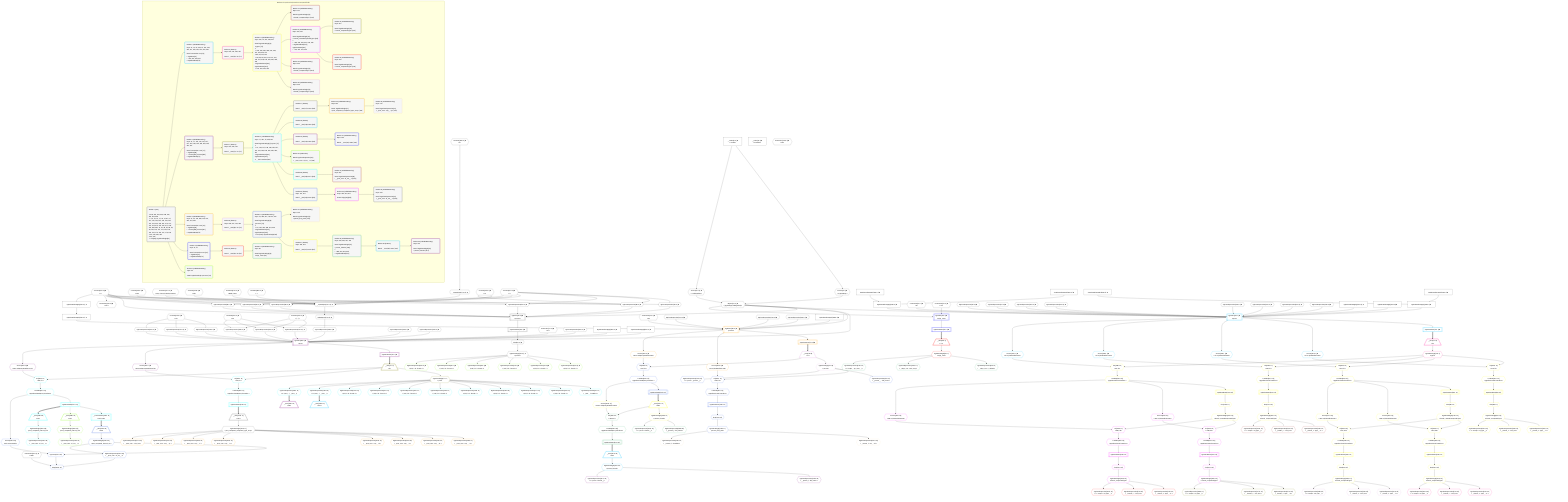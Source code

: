 %%{init: {'themeVariables': { 'fontSize': '12px'}}}%%
graph TD
    classDef path fill:#eee,stroke:#000,color:#000
    classDef plan fill:#fff,stroke-width:1px,color:#000
    classDef itemplan fill:#fff,stroke-width:2px,color:#000
    classDef unbatchedplan fill:#dff,stroke-width:1px,color:#000
    classDef sideeffectplan fill:#fcc,stroke-width:2px,color:#000
    classDef bucket fill:#f6f6f6,color:#000,stroke-width:2px,text-align:left

    subgraph "Buckets for queries/v4/procedure-computed-fields"
    Bucket0("Bucket 0 (root)<br /><br />1: 318, 322, 326, 334, 338, 342, 350, 354, 358<br />ᐳ: 6, 9, 10, 12, 17, 22, 27, 87, 97, 111, 123, 124, 132, 142, 190, 191, 201, 212, 222, 230, 301, 370, 371, 372, 373, 374, 375, 376, 377, 378, 379, 380, 381, 11, 42, 48, 53, 58, 63, 68, 102, 116, 137, 147, 151, 156, 160, 165, 173, 302, 167, 176, 182<br />2: 30, 330, 346, 362<br />3: 33, 366<br />ᐳ: First[32], PgSelectSingle[34]"):::bucket
    Bucket1("Bucket 1 (nullableBoundary)<br />Deps: 11, 12, 87, 318, 97, 201, 222, 330, 111, 334, 132, 212, 230, 346<br /><br />ROOT Connectionᐸ8ᐳ[12]<br />1: PgSelect[37]<br />ᐳ: 319, 331, 335, 347<br />2: PgSelectRows[70]"):::bucket
    Bucket2("Bucket 2 (nullableBoundary)<br />Deps: 11, 17, 102, 116, 137, 147, 151, 156, 160, 165, 182, 350, 190, 354, 191<br /><br />ROOT Connectionᐸ15ᐳ[17]<br />1: PgSelect[38]<br />ᐳ: Access[351], Access[355]<br />2: PgSelectRows[71]"):::bucket
    Bucket3("Bucket 3 (nullableBoundary)<br />Deps: 11, 22, 142, 358, 123, 301, 366, 124, 302<br /><br />ROOT Connectionᐸ20ᐳ[22]<br />1: PgSelect[39]<br />ᐳ: Access[359], Access[367]<br />2: PgSelectRows[72]"):::bucket
    Bucket4("Bucket 4 (nullableBoundary)<br />Deps: 11, 27<br /><br />ROOT Connectionᐸ25ᐳ[27]<br />1: PgSelect[40]<br />2: PgSelectRows[73]"):::bucket
    Bucket5("Bucket 5 (nullableBoundary)<br />Deps: 34<br /><br />ROOT PgSelectSingleᐸpersonᐳ[34]"):::bucket
    Bucket6("Bucket 6 (listItem)<br />Deps: 319, 331, 335, 347<br /><br />ROOT __Item{6}ᐸ70ᐳ[74]"):::bucket
    Bucket7("Bucket 7 (listItem)<br />Deps: 351, 355, 191<br /><br />ROOT __Item{7}ᐸ71ᐳ[76]"):::bucket
    Bucket8("Bucket 8 (listItem)<br />Deps: 359, 367, 124, 302<br /><br />ROOT __Item{8}ᐸ72ᐳ[78]"):::bucket
    Bucket9("Bucket 9 (listItem)<br /><br />ROOT __Item{9}ᐸ73ᐳ[80]"):::bucket
    Bucket10("Bucket 10 (nullableBoundary)<br />Deps: 319, 75, 331, 335, 347<br /><br />ROOT PgSelectSingle{6}ᐸtypesᐳ[75]<br />1: <br />ᐳ: 320, 332, 336, 348, 321, 333, 337, 349, 323, 327<br />2: 89, 99, 113, 134<br />ᐳ: 88, 90, 98, 100, 112, 114, 133, 135, 197, 218, 242, 324, 325, 328, 329<br />3: PgSelectRows[203], PgSelectRows[224]<br />ᐳ: 202, 204, 223, 225"):::bucket
    Bucket11("Bucket 11 (nullableBoundary)<br />Deps: 77, 351, 76, 355, 191<br /><br />ROOT PgSelectSingle{7}ᐸpostᐳ[77]<br />1: <br />ᐳ: 91, 103, 117, 138, 148, 152, 157, 161, 166, 184, 186, 352, 356, 353, 357<br />2: PgSelectRows[192], PgSelectRows[237]<br />3: __ListTransform[236]"):::bucket
    Bucket12("Bucket 12 (nullableBoundary)<br />Deps: 79, 359, 367, 78, 124, 302<br /><br />ROOT PgSelectSingle{8}ᐸpersonᐳ[79]<br />1: <br />ᐳ: 92, 105, 360, 368, 361, 369<br />2: PgSelectRows[144], PgSelectRows[245]<br />ᐳ: First[143], PgSelectSingle[145]"):::bucket
    Bucket13("Bucket 13 (nullableBoundary)<br />Deps: 81<br /><br />ROOT PgSelectSingle{9}ᐸedge_caseᐳ[81]"):::bucket
    Bucket14("Bucket 14 (nullableBoundary)<br />Deps: 114<br /><br />ROOT PgSelectSingle{10}ᐸfrmcdc_compoundTypeᐳ[114]"):::bucket
    Bucket15("Bucket 15 (nullableBoundary)<br />Deps: 349, 135<br /><br />ROOT PgSelectSingle{10}ᐸfrmcdc_nestedCompoundTypeᐳ[135]<br />1: <br />ᐳ: 339, 343, 340, 341, 344, 345<br />2: PgSelectRows[214], PgSelectRows[232]<br />ᐳ: 213, 215, 231, 233"):::bucket
    Bucket16("Bucket 16 (nullableBoundary)<br />Deps: 145<br /><br />ROOT PgSelectSingle{12}ᐸperson_first_postᐳ[145]"):::bucket
    Bucket17("Bucket 17 (listItem)<br /><br />ROOT __Item{17}ᐸ192ᐳ[193]"):::bucket
    Bucket18("Bucket 18 (listItem)<br /><br />ROOT __Item{18}ᐸ184ᐳ[195]"):::bucket
    Bucket19("Bucket 19 (listItem)<br /><br />ROOT __Item{19}ᐸ186ᐳ[196]"):::bucket
    Bucket20("Bucket 20 (nullableBoundary)<br />Deps: 194<br /><br />ROOT PgSelectSingle{17}ᐸpost_computed_compound_type_arrayᐳ[194]"):::bucket
    Bucket21("Bucket 21 (nullableBoundary)<br />Deps: 196<br /><br />ROOT __Item{19}ᐸ186ᐳ[196]"):::bucket
    Bucket22("Bucket 22 (subroutine)<br /><br />ROOT PgClassExpression{22}ᐸ__post_com...al_set__.vᐳ[240]"):::bucket
    Bucket23("Bucket 23 (nullableBoundary)<br />Deps: 204<br /><br />ROOT PgSelectSingle{10}ᐸfrmcdc_compoundTypeᐳ[204]"):::bucket
    Bucket24("Bucket 24 (nullableBoundary)<br />Deps: 215<br /><br />ROOT PgSelectSingle{15}ᐸfrmcdc_compoundTypeᐳ[215]"):::bucket
    Bucket25("Bucket 25 (nullableBoundary)<br />Deps: 225<br /><br />ROOT PgSelectSingle{10}ᐸfrmcdc_compoundTypeᐳ[225]"):::bucket
    Bucket26("Bucket 26 (nullableBoundary)<br />Deps: 233<br /><br />ROOT PgSelectSingle{15}ᐸfrmcdc_compoundTypeᐳ[233]"):::bucket
    Bucket27("Bucket 27 (listItem)<br />Deps: 369, 302<br /><br />ROOT __Item{27}ᐸ245ᐳ[247]"):::bucket
    Bucket28("Bucket 28 (listItem)<br /><br />ROOT __Item{28}ᐸ237ᐳ[249]"):::bucket
    Bucket29("Bucket 29 (listItem)<br />Deps: 191, 357<br /><br />ROOT __Item{29}ᐸ236ᐳ[252]"):::bucket
    Bucket30("Bucket 30 (nullableBoundary)<br />Deps: 248, 363, 247, 302<br /><br />ROOT PgSelectSingle{27}ᐸperson_friendsᐳ[248]<br />1: <br />ᐳ: 288, 292, 364, 365<br />2: PgSelectRows[312]"):::bucket
    Bucket31("Bucket 31 (nullableBoundary)<br />Deps: 251<br /><br />ROOT PgClassExpression{28}ᐸ__post_com...al_set__.vᐳ[251]"):::bucket
    Bucket32("Bucket 32 (nullableBoundary)<br />Deps: 255, 254, 257<br /><br />ROOT Edge{29}[255]"):::bucket
    Bucket33("Bucket 33 (nullableBoundary)<br />Deps: 270<br /><br />ROOT PgClassExpression{20}ᐸ__post_com...rray__.”g”ᐳ[270]"):::bucket
    Bucket34("Bucket 34 (nullableBoundary)<br />Deps: 254<br /><br />ROOT PgClassExpression{29}ᐸ__post_com...al_set__.vᐳ[254]"):::bucket
    Bucket35("Bucket 35 (listItem)<br /><br />ROOT __Item{35}ᐸ312ᐳ[313]"):::bucket
    Bucket36("Bucket 36 (nullableBoundary)<br />Deps: 314<br /><br />ROOT PgSelectSingle{35}ᐸperson_friendsᐳ[314]"):::bucket
    end
    Bucket0 --> Bucket1 & Bucket2 & Bucket3 & Bucket4 & Bucket5
    Bucket1 --> Bucket6
    Bucket2 --> Bucket7
    Bucket3 --> Bucket8
    Bucket4 --> Bucket9
    Bucket6 --> Bucket10
    Bucket7 --> Bucket11
    Bucket8 --> Bucket12
    Bucket9 --> Bucket13
    Bucket10 --> Bucket14 & Bucket15 & Bucket23 & Bucket25
    Bucket11 --> Bucket17 & Bucket18 & Bucket19 & Bucket22 & Bucket28 & Bucket29
    Bucket12 --> Bucket16 & Bucket27
    Bucket15 --> Bucket24 & Bucket26
    Bucket17 --> Bucket20
    Bucket19 --> Bucket21
    Bucket20 --> Bucket33
    Bucket27 --> Bucket30
    Bucket28 --> Bucket31
    Bucket29 --> Bucket32
    Bucket30 --> Bucket35
    Bucket32 --> Bucket34
    Bucket35 --> Bucket36

    %% plan dependencies
    PgSelect30[["PgSelect[30∈0] ➊<br />ᐸpersonᐳ"]]:::plan
    Object11{{"Object[11∈0] ➊<br />ᐸ{pgSettings,withPgClient}ᐳ"}}:::plan
    Constant370{{"Constant[370∈0] ➊<br />ᐸ1ᐳ"}}:::plan
    PgFromExpression42{{"PgFromExpression[42∈0] ➊"}}:::plan
    PgFromExpression48{{"PgFromExpression[48∈0] ➊"}}:::plan
    PgFromExpression53{{"PgFromExpression[53∈0] ➊"}}:::plan
    PgFromExpression58{{"PgFromExpression[58∈0] ➊"}}:::plan
    PgFromExpression63{{"PgFromExpression[63∈0] ➊"}}:::plan
    PgFromExpression68{{"PgFromExpression[68∈0] ➊"}}:::plan
    Object11 & Constant370 & PgFromExpression42 & PgFromExpression48 & PgFromExpression53 & PgFromExpression58 & PgFromExpression63 & PgFromExpression68 --> PgSelect30
    __InputObject167{{"__InputObject[167∈0] ➊"}}:::plan
    Constant376{{"Constant[376∈0] ➊<br />ᐸ419ᐳ"}}:::plan
    Constant377{{"Constant[377∈0] ➊<br />ᐸ'easy cheesy baked potatoes'ᐳ"}}:::plan
    Constant378{{"Constant[378∈0] ➊<br />ᐸ'red'ᐳ"}}:::plan
    Constant379{{"Constant[379∈0] ➊<br />ᐸ'BAR_FOO'ᐳ"}}:::plan
    Constant380{{"Constant[380∈0] ➊<br />ᐸ''ᐳ"}}:::plan
    __InputObject173{{"__InputObject[173∈0] ➊"}}:::plan
    Constant372{{"Constant[372∈0] ➊<br />ᐸ8ᐳ"}}:::plan
    Constant376 & Constant377 & Constant378 & Constant379 & Constant380 & __InputObject173 & Constant372 --> __InputObject167
    Constant371{{"Constant[371∈0] ➊<br />ᐸ7ᐳ"}}:::plan
    Constant370 & Constant371 --> PgFromExpression42
    Constant370 & Constant372 & Constant371 --> PgFromExpression48
    Constant370 & Constant371 --> PgFromExpression53
    Constant370 & Constant371 --> PgFromExpression58
    Constant370 & Constant371 --> PgFromExpression63
    Constant370 & Constant371 --> PgFromExpression68
    Access9{{"Access[9∈0] ➊<br />ᐸ2.pgSettingsᐳ"}}:::plan
    Access10{{"Access[10∈0] ➊<br />ᐸ2.withPgClientᐳ"}}:::plan
    Access9 & Access10 --> Object11
    PgFromExpression116{{"PgFromExpression[116∈0] ➊"}}:::plan
    Constant373{{"Constant[373∈0] ➊<br />ᐸ15ᐳ"}}:::plan
    Constant373 --> PgFromExpression116
    PgFromExpression137{{"PgFromExpression[137∈0] ➊"}}:::plan
    Constant374{{"Constant[374∈0] ➊<br />ᐸ20ᐳ"}}:::plan
    Constant375{{"Constant[375∈0] ➊<br />ᐸ'[...]'ᐳ"}}:::plan
    Constant374 & Constant375 --> PgFromExpression137
    PgFromExpression151{{"PgFromExpression[151∈0] ➊"}}:::plan
    Constant373 --> PgFromExpression151
    PgFromExpression156{{"PgFromExpression[156∈0] ➊"}}:::plan
    Constant374 & Constant375 --> PgFromExpression156
    PgFromExpression160{{"PgFromExpression[160∈0] ➊"}}:::plan
    Constant373 --> PgFromExpression160
    PgFromExpression165{{"PgFromExpression[165∈0] ➊"}}:::plan
    Constant374 & Constant375 --> PgFromExpression165
    Constant381{{"Constant[381∈0] ➊<br />ᐸ5ᐳ"}}:::plan
    Constant381 --> __InputObject173
    PgSelectInlineApply330["PgSelectInlineApply[330∈0] ➊"]:::plan
    PgSelectInlineApply322["PgSelectInlineApply[322∈0] ➊"]:::plan
    PgSelectInlineApply326["PgSelectInlineApply[326∈0] ➊"]:::plan
    PgSelectInlineApply322 & PgSelectInlineApply326 --> PgSelectInlineApply330
    PgSelectInlineApply346["PgSelectInlineApply[346∈0] ➊"]:::plan
    PgSelectInlineApply338["PgSelectInlineApply[338∈0] ➊"]:::plan
    PgSelectInlineApply342["PgSelectInlineApply[342∈0] ➊"]:::plan
    PgSelectInlineApply338 & PgSelectInlineApply342 --> PgSelectInlineApply346
    __Value2["__Value[2∈0] ➊<br />ᐸcontextᐳ"]:::plan
    __Value2 --> Access9
    __Value2 --> Access10
    First32{{"First[32∈0] ➊"}}:::plan
    PgSelectRows33[["PgSelectRows[33∈0] ➊"]]:::plan
    PgSelectRows33 --> First32
    PgSelect30 --> PgSelectRows33
    PgSelectSingle34{{"PgSelectSingle[34∈0] ➊<br />ᐸpersonᐳ"}}:::plan
    First32 --> PgSelectSingle34
    PgFromExpression102{{"PgFromExpression[102∈0] ➊"}}:::plan
    PgFromExpression147{{"PgFromExpression[147∈0] ➊"}}:::plan
    BakedInput176{{"BakedInput[176∈0] ➊"}}:::plan
    __InputObject167 --> BakedInput176
    PgFromExpression182{{"PgFromExpression[182∈0] ➊"}}:::plan
    BakedInput176 --> PgFromExpression182
    Connection302{{"Connection[302∈0] ➊<br />ᐸ297ᐳ"}}:::plan
    Constant370 --> Connection302
    PgSelectInlineApply362["PgSelectInlineApply[362∈0] ➊"]:::plan
    Constant370 --> PgSelectInlineApply362
    PgSelectInlineApply366["PgSelectInlineApply[366∈0] ➊"]:::plan
    PgSelectInlineApply362 --> PgSelectInlineApply366
    __Value4["__Value[4∈0] ➊<br />ᐸrootValueᐳ"]:::plan
    Connection12{{"Connection[12∈0] ➊<br />ᐸ8ᐳ"}}:::plan
    Connection17{{"Connection[17∈0] ➊<br />ᐸ15ᐳ"}}:::plan
    Connection22{{"Connection[22∈0] ➊<br />ᐸ20ᐳ"}}:::plan
    Connection27{{"Connection[27∈0] ➊<br />ᐸ25ᐳ"}}:::plan
    PgFromExpression87{{"PgFromExpression[87∈0] ➊"}}:::plan
    PgFromExpression97{{"PgFromExpression[97∈0] ➊"}}:::plan
    PgFromExpression111{{"PgFromExpression[111∈0] ➊"}}:::plan
    PgFromExpression123{{"PgFromExpression[123∈0] ➊"}}:::plan
    Connection124{{"Connection[124∈0] ➊<br />ᐸ119ᐳ"}}:::plan
    PgFromExpression132{{"PgFromExpression[132∈0] ➊"}}:::plan
    PgFromExpression142{{"PgFromExpression[142∈0] ➊"}}:::plan
    PgFromExpression190{{"PgFromExpression[190∈0] ➊"}}:::plan
    Connection191{{"Connection[191∈0] ➊<br />ᐸ188ᐳ"}}:::plan
    PgFromExpression201{{"PgFromExpression[201∈0] ➊"}}:::plan
    PgFromExpression212{{"PgFromExpression[212∈0] ➊"}}:::plan
    PgFromExpression222{{"PgFromExpression[222∈0] ➊"}}:::plan
    PgFromExpression230{{"PgFromExpression[230∈0] ➊"}}:::plan
    PgFromExpression301{{"PgFromExpression[301∈0] ➊"}}:::plan
    PgSelectInlineApply318["PgSelectInlineApply[318∈0] ➊"]:::plan
    PgSelectInlineApply334["PgSelectInlineApply[334∈0] ➊"]:::plan
    PgSelectInlineApply350["PgSelectInlineApply[350∈0] ➊"]:::plan
    PgSelectInlineApply354["PgSelectInlineApply[354∈0] ➊"]:::plan
    PgSelectInlineApply358["PgSelectInlineApply[358∈0] ➊"]:::plan
    PgSelect37[["PgSelect[37∈1] ➊<br />ᐸtypesᐳ"]]:::plan
    Object11 & Connection12 & PgFromExpression87 & PgSelectInlineApply318 & PgFromExpression97 & PgFromExpression201 & PgFromExpression222 & PgSelectInlineApply330 & PgFromExpression111 & PgSelectInlineApply334 & PgFromExpression132 & PgFromExpression212 & PgFromExpression230 & PgSelectInlineApply346 --> PgSelect37
    PgSelectRows70[["PgSelectRows[70∈1] ➊"]]:::plan
    PgSelect37 --> PgSelectRows70
    Access319{{"Access[319∈1] ➊<br />ᐸ37.m.joinDetailsFor83ᐳ"}}:::plan
    PgSelect37 --> Access319
    Access331{{"Access[331∈1] ➊<br />ᐸ37.m.joinDetailsFor95ᐳ"}}:::plan
    PgSelect37 --> Access331
    Access335{{"Access[335∈1] ➊<br />ᐸ37.m.joinDetailsFor109ᐳ"}}:::plan
    PgSelect37 --> Access335
    Access347{{"Access[347∈1] ➊<br />ᐸ37.m.joinDetailsFor130ᐳ"}}:::plan
    PgSelect37 --> Access347
    PgSelect38[["PgSelect[38∈2] ➊<br />ᐸpostᐳ"]]:::plan
    Object11 & Connection17 & PgFromExpression102 & PgFromExpression116 & PgFromExpression137 & PgFromExpression147 & PgFromExpression151 & PgFromExpression156 & PgFromExpression160 & PgFromExpression165 & PgFromExpression182 & PgSelectInlineApply350 & PgFromExpression190 & PgSelectInlineApply354 --> PgSelect38
    PgSelectRows71[["PgSelectRows[71∈2] ➊"]]:::plan
    PgSelect38 --> PgSelectRows71
    Access351{{"Access[351∈2] ➊<br />ᐸ38.m.subqueryDetailsFor178ᐳ"}}:::plan
    PgSelect38 --> Access351
    Access355{{"Access[355∈2] ➊<br />ᐸ38.m.subqueryDetailsFor217ᐳ"}}:::plan
    PgSelect38 --> Access355
    PgSelect39[["PgSelect[39∈3] ➊<br />ᐸpersonᐳ"]]:::plan
    Object11 & Connection22 & PgFromExpression142 & PgSelectInlineApply358 & PgFromExpression123 & PgFromExpression301 & PgSelectInlineApply366 --> PgSelect39
    PgSelectRows72[["PgSelectRows[72∈3] ➊"]]:::plan
    PgSelect39 --> PgSelectRows72
    Access359{{"Access[359∈3] ➊<br />ᐸ39.m.joinDetailsFor140ᐳ"}}:::plan
    PgSelect39 --> Access359
    Access367{{"Access[367∈3] ➊<br />ᐸ39.m.subqueryDetailsFor206ᐳ"}}:::plan
    PgSelect39 --> Access367
    PgSelect40[["PgSelect[40∈4] ➊<br />ᐸedge_caseᐳ"]]:::plan
    Object11 & Connection27 --> PgSelect40
    PgSelectRows73[["PgSelectRows[73∈4] ➊"]]:::plan
    PgSelect40 --> PgSelectRows73
    PgClassExpression43{{"PgClassExpression[43∈5] ➊<br />ᐸ(1/0) /* E...ferred! */ᐳ"}}:::plan
    PgSelectSingle34 --> PgClassExpression43
    PgClassExpression49{{"PgClassExpression[49∈5] ➊<br />ᐸ(1/0) /* E...ferred! */ᐳ"}}:::plan
    PgSelectSingle34 --> PgClassExpression49
    PgClassExpression54{{"PgClassExpression[54∈5] ➊<br />ᐸ(1/0) /* E...ferred! */ᐳ"}}:::plan
    PgSelectSingle34 --> PgClassExpression54
    PgClassExpression59{{"PgClassExpression[59∈5] ➊<br />ᐸ(1/0) /* E...ferred! */ᐳ"}}:::plan
    PgSelectSingle34 --> PgClassExpression59
    PgClassExpression64{{"PgClassExpression[64∈5] ➊<br />ᐸ(1/0) /* E...ferred! */ᐳ"}}:::plan
    PgSelectSingle34 --> PgClassExpression64
    PgClassExpression69{{"PgClassExpression[69∈5] ➊<br />ᐸ(1/0) /* E...ferred! */ᐳ"}}:::plan
    PgSelectSingle34 --> PgClassExpression69
    __Item74[/"__Item[74∈6]<br />ᐸ70ᐳ"\]:::itemplan
    PgSelectRows70 ==> __Item74
    PgSelectSingle75{{"PgSelectSingle[75∈6]<br />ᐸtypesᐳ"}}:::plan
    __Item74 --> PgSelectSingle75
    __Item76[/"__Item[76∈7]<br />ᐸ71ᐳ"\]:::itemplan
    PgSelectRows71 ==> __Item76
    PgSelectSingle77{{"PgSelectSingle[77∈7]<br />ᐸpostᐳ"}}:::plan
    __Item76 --> PgSelectSingle77
    __Item78[/"__Item[78∈8]<br />ᐸ72ᐳ"\]:::itemplan
    PgSelectRows72 ==> __Item78
    PgSelectSingle79{{"PgSelectSingle[79∈8]<br />ᐸpersonᐳ"}}:::plan
    __Item78 --> PgSelectSingle79
    __Item80[/"__Item[80∈9]<br />ᐸ73ᐳ"\]:::itemplan
    PgSelectRows73 ==> __Item80
    PgSelectSingle81{{"PgSelectSingle[81∈9]<br />ᐸedge_caseᐳ"}}:::plan
    __Item80 --> PgSelectSingle81
    List320{{"List[320∈10]<br />ᐸ319,75ᐳ"}}:::plan
    Access319 & PgSelectSingle75 --> List320
    List324{{"List[324∈10]<br />ᐸ323,100ᐳ"}}:::plan
    Access323{{"Access[323∈10]<br />ᐸ333.m.joinDetailsFor199ᐳ"}}:::plan
    PgSelectSingle100{{"PgSelectSingle[100∈10]<br />ᐸfrmcdc_nestedCompoundTypeᐳ"}}:::plan
    Access323 & PgSelectSingle100 --> List324
    List328{{"List[328∈10]<br />ᐸ327,100ᐳ"}}:::plan
    Access327{{"Access[327∈10]<br />ᐸ333.m.joinDetailsFor220ᐳ"}}:::plan
    Access327 & PgSelectSingle100 --> List328
    List332{{"List[332∈10]<br />ᐸ331,75ᐳ"}}:::plan
    Access331 & PgSelectSingle75 --> List332
    List336{{"List[336∈10]<br />ᐸ335,75ᐳ"}}:::plan
    Access335 & PgSelectSingle75 --> List336
    List348{{"List[348∈10]<br />ᐸ347,75ᐳ"}}:::plan
    Access347 & PgSelectSingle75 --> List348
    First88{{"First[88∈10]"}}:::plan
    PgSelectRows89[["PgSelectRows[89∈10]"]]:::plan
    PgSelectRows89 --> First88
    Lambda321{{"Lambda[321∈10]<br />ᐸpgInlineViaJoinTransformᐳ"}}:::plan
    Lambda321 --> PgSelectRows89
    PgSelectSingle90{{"PgSelectSingle[90∈10]<br />ᐸfrmcdc_compoundTypeᐳ"}}:::plan
    First88 --> PgSelectSingle90
    First98{{"First[98∈10]"}}:::plan
    PgSelectRows99[["PgSelectRows[99∈10]"]]:::plan
    PgSelectRows99 --> First98
    Lambda333{{"Lambda[333∈10]<br />ᐸpgInlineViaJoinTransformᐳ"}}:::plan
    Lambda333 --> PgSelectRows99
    First98 --> PgSelectSingle100
    First112{{"First[112∈10]"}}:::plan
    PgSelectRows113[["PgSelectRows[113∈10]"]]:::plan
    PgSelectRows113 --> First112
    Lambda337{{"Lambda[337∈10]<br />ᐸpgInlineViaJoinTransformᐳ"}}:::plan
    Lambda337 --> PgSelectRows113
    PgSelectSingle114{{"PgSelectSingle[114∈10]<br />ᐸfrmcdc_compoundTypeᐳ"}}:::plan
    First112 --> PgSelectSingle114
    First133{{"First[133∈10]"}}:::plan
    PgSelectRows134[["PgSelectRows[134∈10]"]]:::plan
    PgSelectRows134 --> First133
    Lambda349{{"Lambda[349∈10]<br />ᐸpgInlineViaJoinTransformᐳ"}}:::plan
    Lambda349 --> PgSelectRows134
    PgSelectSingle135{{"PgSelectSingle[135∈10]<br />ᐸfrmcdc_nestedCompoundTypeᐳ"}}:::plan
    First133 --> PgSelectSingle135
    PgClassExpression197{{"PgClassExpression[197∈10]<br />ᐸ__frmcdc_c...type__.”a”ᐳ"}}:::plan
    PgSelectSingle90 --> PgClassExpression197
    First202{{"First[202∈10]"}}:::plan
    PgSelectRows203[["PgSelectRows[203∈10]"]]:::plan
    PgSelectRows203 --> First202
    Lambda325{{"Lambda[325∈10]<br />ᐸpgInlineViaJoinTransformᐳ"}}:::plan
    Lambda325 --> PgSelectRows203
    PgSelectSingle204{{"PgSelectSingle[204∈10]<br />ᐸfrmcdc_compoundTypeᐳ"}}:::plan
    First202 --> PgSelectSingle204
    PgClassExpression218{{"PgClassExpression[218∈10]<br />ᐸ__frmcdc_c....”foo_bar”ᐳ"}}:::plan
    PgSelectSingle90 --> PgClassExpression218
    First223{{"First[223∈10]"}}:::plan
    PgSelectRows224[["PgSelectRows[224∈10]"]]:::plan
    PgSelectRows224 --> First223
    Lambda329{{"Lambda[329∈10]<br />ᐸpgInlineViaJoinTransformᐳ"}}:::plan
    Lambda329 --> PgSelectRows224
    PgSelectSingle225{{"PgSelectSingle[225∈10]<br />ᐸfrmcdc_compoundTypeᐳ"}}:::plan
    First223 --> PgSelectSingle225
    PgClassExpression242{{"PgClassExpression[242∈10]<br />ᐸ”c”.”compo...nd_type__)ᐳ"}}:::plan
    PgSelectSingle90 --> PgClassExpression242
    List320 --> Lambda321
    Lambda333 --> Access323
    List324 --> Lambda325
    Lambda333 --> Access327
    List328 --> Lambda329
    List332 --> Lambda333
    List336 --> Lambda337
    List348 --> Lambda349
    List352{{"List[352∈11]<br />ᐸ351,76ᐳ"}}:::plan
    Access351 & __Item76 --> List352
    List356{{"List[356∈11]<br />ᐸ355,76ᐳ"}}:::plan
    Access355 & __Item76 --> List356
    PgClassExpression91{{"PgClassExpression[91∈11]<br />ᐸ__post__.”headline”ᐳ"}}:::plan
    PgSelectSingle77 --> PgClassExpression91
    PgClassExpression103{{"PgClassExpression[103∈11]<br />ᐸ(1/0) /* E...ferred! */ᐳ"}}:::plan
    PgSelectSingle77 --> PgClassExpression103
    PgClassExpression117{{"PgClassExpression[117∈11]<br />ᐸ(1/0) /* E...ferred! */ᐳ"}}:::plan
    PgSelectSingle77 --> PgClassExpression117
    PgClassExpression138{{"PgClassExpression[138∈11]<br />ᐸ(1/0) /* E...ferred! */ᐳ"}}:::plan
    PgSelectSingle77 --> PgClassExpression138
    PgClassExpression148{{"PgClassExpression[148∈11]<br />ᐸ(1/0) /* E...ferred! */ᐳ"}}:::plan
    PgSelectSingle77 --> PgClassExpression148
    PgClassExpression152{{"PgClassExpression[152∈11]<br />ᐸ(1/0) /* E...ferred! */ᐳ"}}:::plan
    PgSelectSingle77 --> PgClassExpression152
    PgClassExpression157{{"PgClassExpression[157∈11]<br />ᐸ(1/0) /* E...ferred! */ᐳ"}}:::plan
    PgSelectSingle77 --> PgClassExpression157
    PgClassExpression161{{"PgClassExpression[161∈11]<br />ᐸ(1/0) /* E...ferred! */ᐳ"}}:::plan
    PgSelectSingle77 --> PgClassExpression161
    PgClassExpression166{{"PgClassExpression[166∈11]<br />ᐸ(1/0) /* E...ferred! */ᐳ"}}:::plan
    PgSelectSingle77 --> PgClassExpression166
    PgClassExpression184{{"PgClassExpression[184∈11]<br />ᐸ”a”.”post_...(__post__)ᐳ"}}:::plan
    PgSelectSingle77 --> PgClassExpression184
    PgClassExpression186{{"PgClassExpression[186∈11]<br />ᐸ”a”.”post_...(__post__)ᐳ"}}:::plan
    PgSelectSingle77 --> PgClassExpression186
    PgSelectRows192[["PgSelectRows[192∈11]"]]:::plan
    Lambda353{{"Lambda[353∈11]<br />ᐸpgInlineViaSubqueryTransformᐳ"}}:::plan
    Lambda353 --> PgSelectRows192
    __ListTransform236[["__ListTransform[236∈11]<br />ᐸeach:235ᐳ"]]:::plan
    PgSelectRows237[["PgSelectRows[237∈11]"]]:::plan
    PgSelectRows237 --> __ListTransform236
    Lambda357{{"Lambda[357∈11]<br />ᐸpgInlineViaSubqueryTransformᐳ"}}:::plan
    Lambda357 --> PgSelectRows237
    List352 --> Lambda353
    List356 --> Lambda357
    List360{{"List[360∈12]<br />ᐸ359,79ᐳ"}}:::plan
    Access359 & PgSelectSingle79 --> List360
    List368{{"List[368∈12]<br />ᐸ367,78ᐳ"}}:::plan
    Access367 & __Item78 --> List368
    PgClassExpression92{{"PgClassExpression[92∈12]<br />ᐸ__person__...full_name”ᐳ"}}:::plan
    PgSelectSingle79 --> PgClassExpression92
    PgClassExpression105{{"PgClassExpression[105∈12]<br />ᐸ”c”.”perso..._person__)ᐳ"}}:::plan
    PgSelectSingle79 --> PgClassExpression105
    First143{{"First[143∈12]"}}:::plan
    PgSelectRows144[["PgSelectRows[144∈12]"]]:::plan
    PgSelectRows144 --> First143
    Lambda361{{"Lambda[361∈12]<br />ᐸpgInlineViaJoinTransformᐳ"}}:::plan
    Lambda361 --> PgSelectRows144
    PgSelectSingle145{{"PgSelectSingle[145∈12]<br />ᐸperson_first_postᐳ"}}:::plan
    First143 --> PgSelectSingle145
    PgSelectRows245[["PgSelectRows[245∈12]"]]:::plan
    Lambda369{{"Lambda[369∈12]<br />ᐸpgInlineViaSubqueryTransformᐳ"}}:::plan
    Lambda369 --> PgSelectRows245
    List360 --> Lambda361
    List368 --> Lambda369
    PgClassExpression93{{"PgClassExpression[93∈13]<br />ᐸ__edge_cas...s_default”ᐳ"}}:::plan
    PgSelectSingle81 --> PgClassExpression93
    PgClassExpression106{{"PgClassExpression[106∈13]<br />ᐸ__edge_cas...cast_easy”ᐳ"}}:::plan
    PgSelectSingle81 --> PgClassExpression106
    PgClassExpression126{{"PgClassExpression[126∈13]<br />ᐸ”c”.”edge_...ge_case__)ᐳ"}}:::plan
    PgSelectSingle81 --> PgClassExpression126
    PgClassExpression205{{"PgClassExpression[205∈14]<br />ᐸ__frmcdc_c...type__.”a”ᐳ"}}:::plan
    PgSelectSingle114 --> PgClassExpression205
    PgClassExpression226{{"PgClassExpression[226∈14]<br />ᐸ__frmcdc_c....”foo_bar”ᐳ"}}:::plan
    PgSelectSingle114 --> PgClassExpression226
    PgClassExpression244{{"PgClassExpression[244∈14]<br />ᐸ”c”.”compo...nd_type__)ᐳ"}}:::plan
    PgSelectSingle114 --> PgClassExpression244
    List340{{"List[340∈15]<br />ᐸ339,135ᐳ"}}:::plan
    Access339{{"Access[339∈15]<br />ᐸ349.m.joinDetailsFor208ᐳ"}}:::plan
    Access339 & PgSelectSingle135 --> List340
    List344{{"List[344∈15]<br />ᐸ343,135ᐳ"}}:::plan
    Access343{{"Access[343∈15]<br />ᐸ349.m.joinDetailsFor228ᐳ"}}:::plan
    Access343 & PgSelectSingle135 --> List344
    First213{{"First[213∈15]"}}:::plan
    PgSelectRows214[["PgSelectRows[214∈15]"]]:::plan
    PgSelectRows214 --> First213
    Lambda341{{"Lambda[341∈15]<br />ᐸpgInlineViaJoinTransformᐳ"}}:::plan
    Lambda341 --> PgSelectRows214
    PgSelectSingle215{{"PgSelectSingle[215∈15]<br />ᐸfrmcdc_compoundTypeᐳ"}}:::plan
    First213 --> PgSelectSingle215
    First231{{"First[231∈15]"}}:::plan
    PgSelectRows232[["PgSelectRows[232∈15]"]]:::plan
    PgSelectRows232 --> First231
    Lambda345{{"Lambda[345∈15]<br />ᐸpgInlineViaJoinTransformᐳ"}}:::plan
    Lambda345 --> PgSelectRows232
    PgSelectSingle233{{"PgSelectSingle[233∈15]<br />ᐸfrmcdc_compoundTypeᐳ"}}:::plan
    First231 --> PgSelectSingle233
    Lambda349 --> Access339
    List340 --> Lambda341
    Lambda349 --> Access343
    List344 --> Lambda345
    PgClassExpression216{{"PgClassExpression[216∈16]<br />ᐸ__person_f...ost__.”id”ᐳ"}}:::plan
    PgSelectSingle145 --> PgClassExpression216
    PgClassExpression234{{"PgClassExpression[234∈16]<br />ᐸ__person_f...”headline”ᐳ"}}:::plan
    PgSelectSingle145 --> PgClassExpression234
    __Item193[/"__Item[193∈17]<br />ᐸ192ᐳ"\]:::itemplan
    PgSelectRows192 ==> __Item193
    PgSelectSingle194{{"PgSelectSingle[194∈17]<br />ᐸpost_computed_compound_type_arrayᐳ"}}:::plan
    __Item193 --> PgSelectSingle194
    __Item195[/"__Item[195∈18]<br />ᐸ184ᐳ"\]:::itemplan
    PgClassExpression184 ==> __Item195
    __Item196[/"__Item[196∈19]<br />ᐸ186ᐳ"\]:::itemplan
    PgClassExpression186 ==> __Item196
    PgClassExpression258{{"PgClassExpression[258∈20]<br />ᐸ__post_com...rray__.”a”ᐳ"}}:::plan
    PgSelectSingle194 --> PgClassExpression258
    PgClassExpression260{{"PgClassExpression[260∈20]<br />ᐸ__post_com...rray__.”b”ᐳ"}}:::plan
    PgSelectSingle194 --> PgClassExpression260
    PgClassExpression262{{"PgClassExpression[262∈20]<br />ᐸ__post_com...rray__.”c”ᐳ"}}:::plan
    PgSelectSingle194 --> PgClassExpression262
    PgClassExpression264{{"PgClassExpression[264∈20]<br />ᐸ__post_com...rray__.”d”ᐳ"}}:::plan
    PgSelectSingle194 --> PgClassExpression264
    PgClassExpression266{{"PgClassExpression[266∈20]<br />ᐸ__post_com...rray__.”e”ᐳ"}}:::plan
    PgSelectSingle194 --> PgClassExpression266
    PgClassExpression268{{"PgClassExpression[268∈20]<br />ᐸ__post_com...rray__.”f”ᐳ"}}:::plan
    PgSelectSingle194 --> PgClassExpression268
    PgClassExpression270{{"PgClassExpression[270∈20]<br />ᐸ__post_com...rray__.”g”ᐳ"}}:::plan
    PgSelectSingle194 --> PgClassExpression270
    PgClassExpression271{{"PgClassExpression[271∈20]<br />ᐸ__post_com....”foo_bar”ᐳ"}}:::plan
    PgSelectSingle194 --> PgClassExpression271
    __Item238[/"__Item[238∈22]<br />ᐸ237ᐳ"\]:::itemplan
    PgSelectRows237 -.-> __Item238
    PgSelectSingle239{{"PgSelectSingle[239∈22]<br />ᐸpost_computed_interval_setᐳ"}}:::plan
    __Item238 --> PgSelectSingle239
    PgClassExpression240{{"PgClassExpression[240∈22]<br />ᐸ__post_com...al_set__.vᐳ"}}:::plan
    PgSelectSingle239 --> PgClassExpression240
    PgClassExpression272{{"PgClassExpression[272∈23]<br />ᐸ__frmcdc_c...type__.”a”ᐳ"}}:::plan
    PgSelectSingle204 --> PgClassExpression272
    PgClassExpression276{{"PgClassExpression[276∈23]<br />ᐸ__frmcdc_c....”foo_bar”ᐳ"}}:::plan
    PgSelectSingle204 --> PgClassExpression276
    PgClassExpression281{{"PgClassExpression[281∈23]<br />ᐸ”c”.”compo...nd_type__)ᐳ"}}:::plan
    PgSelectSingle204 --> PgClassExpression281
    PgClassExpression273{{"PgClassExpression[273∈24]<br />ᐸ__frmcdc_c...type__.”a”ᐳ"}}:::plan
    PgSelectSingle215 --> PgClassExpression273
    PgClassExpression277{{"PgClassExpression[277∈24]<br />ᐸ__frmcdc_c....”foo_bar”ᐳ"}}:::plan
    PgSelectSingle215 --> PgClassExpression277
    PgClassExpression283{{"PgClassExpression[283∈24]<br />ᐸ”c”.”compo...nd_type__)ᐳ"}}:::plan
    PgSelectSingle215 --> PgClassExpression283
    PgClassExpression274{{"PgClassExpression[274∈25]<br />ᐸ__frmcdc_c...type__.”a”ᐳ"}}:::plan
    PgSelectSingle225 --> PgClassExpression274
    PgClassExpression278{{"PgClassExpression[278∈25]<br />ᐸ__frmcdc_c....”foo_bar”ᐳ"}}:::plan
    PgSelectSingle225 --> PgClassExpression278
    PgClassExpression285{{"PgClassExpression[285∈25]<br />ᐸ”c”.”compo...nd_type__)ᐳ"}}:::plan
    PgSelectSingle225 --> PgClassExpression285
    PgClassExpression275{{"PgClassExpression[275∈26]<br />ᐸ__frmcdc_c...type__.”a”ᐳ"}}:::plan
    PgSelectSingle233 --> PgClassExpression275
    PgClassExpression279{{"PgClassExpression[279∈26]<br />ᐸ__frmcdc_c....”foo_bar”ᐳ"}}:::plan
    PgSelectSingle233 --> PgClassExpression279
    PgClassExpression287{{"PgClassExpression[287∈26]<br />ᐸ”c”.”compo...nd_type__)ᐳ"}}:::plan
    PgSelectSingle233 --> PgClassExpression287
    __Item247[/"__Item[247∈27]<br />ᐸ245ᐳ"\]:::itemplan
    PgSelectRows245 ==> __Item247
    PgSelectSingle248{{"PgSelectSingle[248∈27]<br />ᐸperson_friendsᐳ"}}:::plan
    __Item247 --> PgSelectSingle248
    Access363{{"Access[363∈27]<br />ᐸ369.m.subqueryDetailsFor309ᐳ"}}:::plan
    Lambda369 --> Access363
    __Item249[/"__Item[249∈28]<br />ᐸ237ᐳ"\]:::itemplan
    PgSelectRows237 ==> __Item249
    PgSelectSingle250{{"PgSelectSingle[250∈28]<br />ᐸpost_computed_interval_setᐳ"}}:::plan
    __Item249 --> PgSelectSingle250
    PgClassExpression251{{"PgClassExpression[251∈28]<br />ᐸ__post_com...al_set__.vᐳ"}}:::plan
    PgSelectSingle250 --> PgClassExpression251
    Edge255{{"Edge[255∈29]"}}:::plan
    PgClassExpression254{{"PgClassExpression[254∈29]<br />ᐸ__post_com...al_set__.vᐳ"}}:::plan
    PgCursor257{{"PgCursor[257∈29]"}}:::plan
    PgClassExpression254 & PgCursor257 & Connection191 --> Edge255
    PgSelectSingle253{{"PgSelectSingle[253∈29]<br />ᐸpost_computed_interval_setᐳ"}}:::plan
    Access256{{"Access[256∈29]<br />ᐸ357.cursorDetailsᐳ"}}:::plan
    PgSelectSingle253 & Access256 --> PgCursor257
    __Item252[/"__Item[252∈29]<br />ᐸ236ᐳ"\]:::itemplan
    __ListTransform236 ==> __Item252
    __Item252 --> PgSelectSingle253
    PgSelectSingle253 --> PgClassExpression254
    Lambda357 --> Access256
    List364{{"List[364∈30]<br />ᐸ363,247ᐳ"}}:::plan
    Access363 & __Item247 --> List364
    PgClassExpression288{{"PgClassExpression[288∈30]<br />ᐸ__person_f...full_name”ᐳ"}}:::plan
    PgSelectSingle248 --> PgClassExpression288
    PgClassExpression292{{"PgClassExpression[292∈30]<br />ᐸ”c”.”perso...friends__)ᐳ"}}:::plan
    PgSelectSingle248 --> PgClassExpression292
    PgSelectRows312[["PgSelectRows[312∈30]"]]:::plan
    Lambda365{{"Lambda[365∈30]<br />ᐸpgInlineViaSubqueryTransformᐳ"}}:::plan
    Lambda365 --> PgSelectRows312
    List364 --> Lambda365
    __Item313[/"__Item[313∈35]<br />ᐸ312ᐳ"\]:::itemplan
    PgSelectRows312 ==> __Item313
    PgSelectSingle314{{"PgSelectSingle[314∈35]<br />ᐸperson_friendsᐳ"}}:::plan
    __Item313 --> PgSelectSingle314
    PgClassExpression315{{"PgClassExpression[315∈36]<br />ᐸ__person_f...full_name”ᐳ"}}:::plan
    PgSelectSingle314 --> PgClassExpression315
    PgClassExpression317{{"PgClassExpression[317∈36]<br />ᐸ”c”.”perso...friends__)ᐳ"}}:::plan
    PgSelectSingle314 --> PgClassExpression317

    %% define steps
    classDef bucket0 stroke:#696969
    class Bucket0,__Value2,__Value4,Access9,Access10,Object11,Connection12,Connection17,Connection22,Connection27,PgSelect30,First32,PgSelectRows33,PgSelectSingle34,PgFromExpression42,PgFromExpression48,PgFromExpression53,PgFromExpression58,PgFromExpression63,PgFromExpression68,PgFromExpression87,PgFromExpression97,PgFromExpression102,PgFromExpression111,PgFromExpression116,PgFromExpression123,Connection124,PgFromExpression132,PgFromExpression137,PgFromExpression142,PgFromExpression147,PgFromExpression151,PgFromExpression156,PgFromExpression160,PgFromExpression165,__InputObject167,__InputObject173,BakedInput176,PgFromExpression182,PgFromExpression190,Connection191,PgFromExpression201,PgFromExpression212,PgFromExpression222,PgFromExpression230,PgFromExpression301,Connection302,PgSelectInlineApply318,PgSelectInlineApply322,PgSelectInlineApply326,PgSelectInlineApply330,PgSelectInlineApply334,PgSelectInlineApply338,PgSelectInlineApply342,PgSelectInlineApply346,PgSelectInlineApply350,PgSelectInlineApply354,PgSelectInlineApply358,PgSelectInlineApply362,PgSelectInlineApply366,Constant370,Constant371,Constant372,Constant373,Constant374,Constant375,Constant376,Constant377,Constant378,Constant379,Constant380,Constant381 bucket0
    classDef bucket1 stroke:#00bfff
    class Bucket1,PgSelect37,PgSelectRows70,Access319,Access331,Access335,Access347 bucket1
    classDef bucket2 stroke:#7f007f
    class Bucket2,PgSelect38,PgSelectRows71,Access351,Access355 bucket2
    classDef bucket3 stroke:#ffa500
    class Bucket3,PgSelect39,PgSelectRows72,Access359,Access367 bucket3
    classDef bucket4 stroke:#0000ff
    class Bucket4,PgSelect40,PgSelectRows73 bucket4
    classDef bucket5 stroke:#7fff00
    class Bucket5,PgClassExpression43,PgClassExpression49,PgClassExpression54,PgClassExpression59,PgClassExpression64,PgClassExpression69 bucket5
    classDef bucket6 stroke:#ff1493
    class Bucket6,__Item74,PgSelectSingle75 bucket6
    classDef bucket7 stroke:#808000
    class Bucket7,__Item76,PgSelectSingle77 bucket7
    classDef bucket8 stroke:#dda0dd
    class Bucket8,__Item78,PgSelectSingle79 bucket8
    classDef bucket9 stroke:#ff0000
    class Bucket9,__Item80,PgSelectSingle81 bucket9
    classDef bucket10 stroke:#ffff00
    class Bucket10,First88,PgSelectRows89,PgSelectSingle90,First98,PgSelectRows99,PgSelectSingle100,First112,PgSelectRows113,PgSelectSingle114,First133,PgSelectRows134,PgSelectSingle135,PgClassExpression197,First202,PgSelectRows203,PgSelectSingle204,PgClassExpression218,First223,PgSelectRows224,PgSelectSingle225,PgClassExpression242,List320,Lambda321,Access323,List324,Lambda325,Access327,List328,Lambda329,List332,Lambda333,List336,Lambda337,List348,Lambda349 bucket10
    classDef bucket11 stroke:#00ffff
    class Bucket11,PgClassExpression91,PgClassExpression103,PgClassExpression117,PgClassExpression138,PgClassExpression148,PgClassExpression152,PgClassExpression157,PgClassExpression161,PgClassExpression166,PgClassExpression184,PgClassExpression186,PgSelectRows192,__ListTransform236,PgSelectRows237,List352,Lambda353,List356,Lambda357 bucket11
    classDef bucket12 stroke:#4169e1
    class Bucket12,PgClassExpression92,PgClassExpression105,First143,PgSelectRows144,PgSelectSingle145,PgSelectRows245,List360,Lambda361,List368,Lambda369 bucket12
    classDef bucket13 stroke:#3cb371
    class Bucket13,PgClassExpression93,PgClassExpression106,PgClassExpression126 bucket13
    classDef bucket14 stroke:#a52a2a
    class Bucket14,PgClassExpression205,PgClassExpression226,PgClassExpression244 bucket14
    classDef bucket15 stroke:#ff00ff
    class Bucket15,First213,PgSelectRows214,PgSelectSingle215,First231,PgSelectRows232,PgSelectSingle233,Access339,List340,Lambda341,Access343,List344,Lambda345 bucket15
    classDef bucket16 stroke:#f5deb3
    class Bucket16,PgClassExpression216,PgClassExpression234 bucket16
    classDef bucket17 stroke:#696969
    class Bucket17,__Item193,PgSelectSingle194 bucket17
    classDef bucket18 stroke:#00bfff
    class Bucket18,__Item195 bucket18
    classDef bucket19 stroke:#7f007f
    class Bucket19,__Item196 bucket19
    classDef bucket20 stroke:#ffa500
    class Bucket20,PgClassExpression258,PgClassExpression260,PgClassExpression262,PgClassExpression264,PgClassExpression266,PgClassExpression268,PgClassExpression270,PgClassExpression271 bucket20
    classDef bucket21 stroke:#0000ff
    class Bucket21 bucket21
    classDef bucket22 stroke:#7fff00
    class Bucket22,__Item238,PgSelectSingle239,PgClassExpression240 bucket22
    classDef bucket23 stroke:#ff1493
    class Bucket23,PgClassExpression272,PgClassExpression276,PgClassExpression281 bucket23
    classDef bucket24 stroke:#808000
    class Bucket24,PgClassExpression273,PgClassExpression277,PgClassExpression283 bucket24
    classDef bucket25 stroke:#dda0dd
    class Bucket25,PgClassExpression274,PgClassExpression278,PgClassExpression285 bucket25
    classDef bucket26 stroke:#ff0000
    class Bucket26,PgClassExpression275,PgClassExpression279,PgClassExpression287 bucket26
    classDef bucket27 stroke:#ffff00
    class Bucket27,__Item247,PgSelectSingle248,Access363 bucket27
    classDef bucket28 stroke:#00ffff
    class Bucket28,__Item249,PgSelectSingle250,PgClassExpression251 bucket28
    classDef bucket29 stroke:#4169e1
    class Bucket29,__Item252,PgSelectSingle253,PgClassExpression254,Edge255,Access256,PgCursor257 bucket29
    classDef bucket30 stroke:#3cb371
    class Bucket30,PgClassExpression288,PgClassExpression292,PgSelectRows312,List364,Lambda365 bucket30
    classDef bucket31 stroke:#a52a2a
    class Bucket31 bucket31
    classDef bucket32 stroke:#ff00ff
    class Bucket32 bucket32
    classDef bucket33 stroke:#f5deb3
    class Bucket33 bucket33
    classDef bucket34 stroke:#696969
    class Bucket34 bucket34
    classDef bucket35 stroke:#00bfff
    class Bucket35,__Item313,PgSelectSingle314 bucket35
    classDef bucket36 stroke:#7f007f
    class Bucket36,PgClassExpression315,PgClassExpression317 bucket36